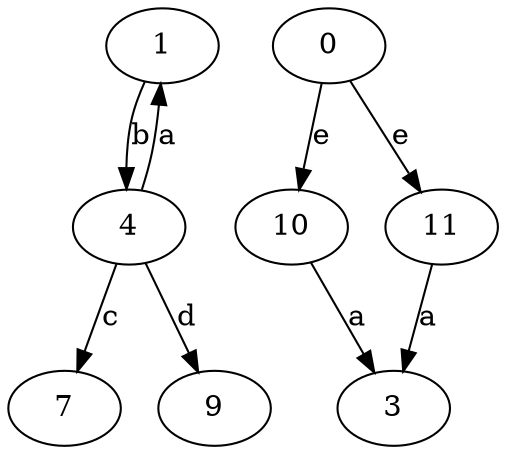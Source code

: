 strict digraph  {
1;
3;
4;
7;
9;
10;
11;
0;
1 -> 4  [label=b];
4 -> 1  [label=a];
4 -> 7  [label=c];
4 -> 9  [label=d];
10 -> 3  [label=a];
11 -> 3  [label=a];
0 -> 10  [label=e];
0 -> 11  [label=e];
}

